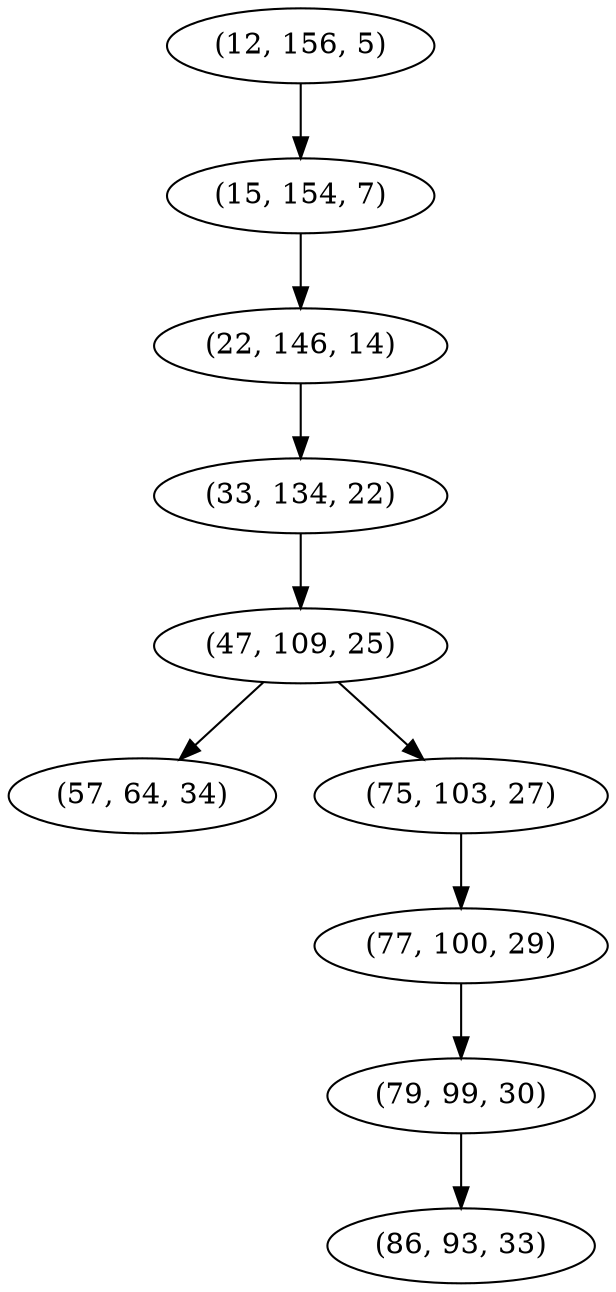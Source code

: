 digraph tree {
    "(12, 156, 5)";
    "(15, 154, 7)";
    "(22, 146, 14)";
    "(33, 134, 22)";
    "(47, 109, 25)";
    "(57, 64, 34)";
    "(75, 103, 27)";
    "(77, 100, 29)";
    "(79, 99, 30)";
    "(86, 93, 33)";
    "(12, 156, 5)" -> "(15, 154, 7)";
    "(15, 154, 7)" -> "(22, 146, 14)";
    "(22, 146, 14)" -> "(33, 134, 22)";
    "(33, 134, 22)" -> "(47, 109, 25)";
    "(47, 109, 25)" -> "(57, 64, 34)";
    "(47, 109, 25)" -> "(75, 103, 27)";
    "(75, 103, 27)" -> "(77, 100, 29)";
    "(77, 100, 29)" -> "(79, 99, 30)";
    "(79, 99, 30)" -> "(86, 93, 33)";
}
